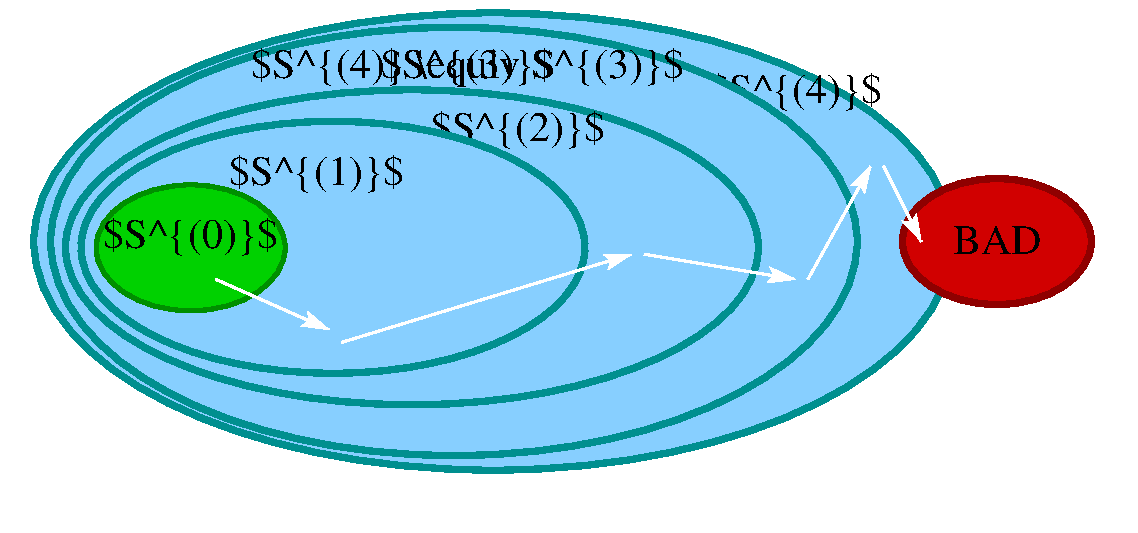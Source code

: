 #FIG 3.2  Produced by xfig version 3.2.5b
Landscape
Center
Metric
A4      
100.00
Single
-2
1200 2
1 1 0 3 12 14 50 -1 20 0.000 1 0.0000 2700 3375 675 450 2700 3375 3375 3375
1 1 0 4 15 11 55 -1 20 0.000 1 0.0000 3717 3371 1800 900 3717 3371 5517 3371
1 1 0 4 18 20 50 -1 20 0.000 1 0.0000 8460 3330 675 450 8460 3330 9135 3330
1 1 0 4 15 11 65 -1 20 0.000 1 0.0000 4581 3329 2880 1530 4581 3329 7461 4859
1 1 0 4 15 11 60 -1 20 0.000 1 0.0000 4281 3371 2475 1125 4281 3371 6756 3371
1 1 0 4 15 11 70 -1 20 0.000 1 0.0000 4860 3330 3279 1633 4860 3330 8139 3330
2 2 0 1 7 7 50 -1 -1 0.000 0 0 -1 0 0 5
	 1350 1620 9450 1620 9450 5400 1350 5400 1350 1620
2 1 0 2 7 7 20 -1 -1 0.000 0 0 -1 1 0 2
	2 1 2.00 90.00 120.00
	 2880 3600 3690 3960
2 1 0 2 7 7 20 -1 -1 0.000 0 0 -1 1 0 2
	2 1 2.00 90.00 120.00
	 3780 4050 5850 3420
2 1 0 2 7 7 20 -1 -1 0.000 0 0 -1 1 0 2
	2 1 2.00 90.00 120.00
	 5940 3420 7020 3600
2 1 0 2 7 7 20 -1 -1 0.000 0 0 -1 1 0 2
	2 1 2.00 90.00 120.00
	 7110 3600 7560 2790
2 1 0 2 7 7 20 -1 -1 0.000 0 0 -1 1 0 2
	2 1 2.00 90.00 120.00
	 7650 2790 7920 3330
4 1 0 50 -1 0 20 0.0000 6 165 810 2700 3375 $S^{(0)}$\001
4 1 0 55 -1 0 20 0.0000 6 165 810 3600 2925 $S^{(1)}$\001
4 1 0 50 -1 0 20 0.0000 6 135 270 8460 3420 BAD\001
4 1 0 60 -1 0 20 0.0000 6 165 810 5040 2610 $S^{(2)}$\001
4 1 0 64 -1 0 20 0.0000 6 165 810 4680 2160 $S^{(3)}$\001
4 1 0 40 -1 0 20 0.0000 6 180 2160 4680 2160 $S^{(4)} \\equiv S^{(3)}$\001
4 1 0 69 -1 0 20 0.0000 6 165 810 7020 2340 $S^{(4)}$\001
